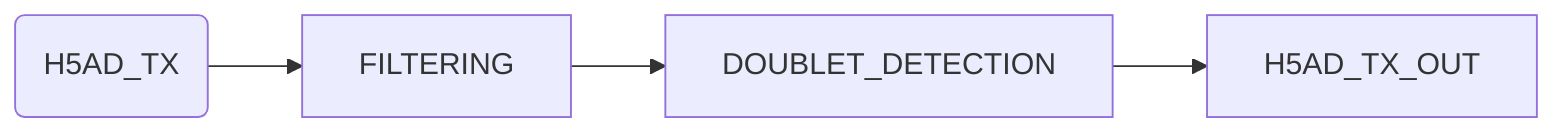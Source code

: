 flowchart LR
   H5AD_TX_IN(H5AD_TX)
   FILTERING
   DOUBLET_DETECTION

   H5AD_TX_IN --> FILTERING --> DOUBLET_DETECTION --> H5AD_TX_OUT